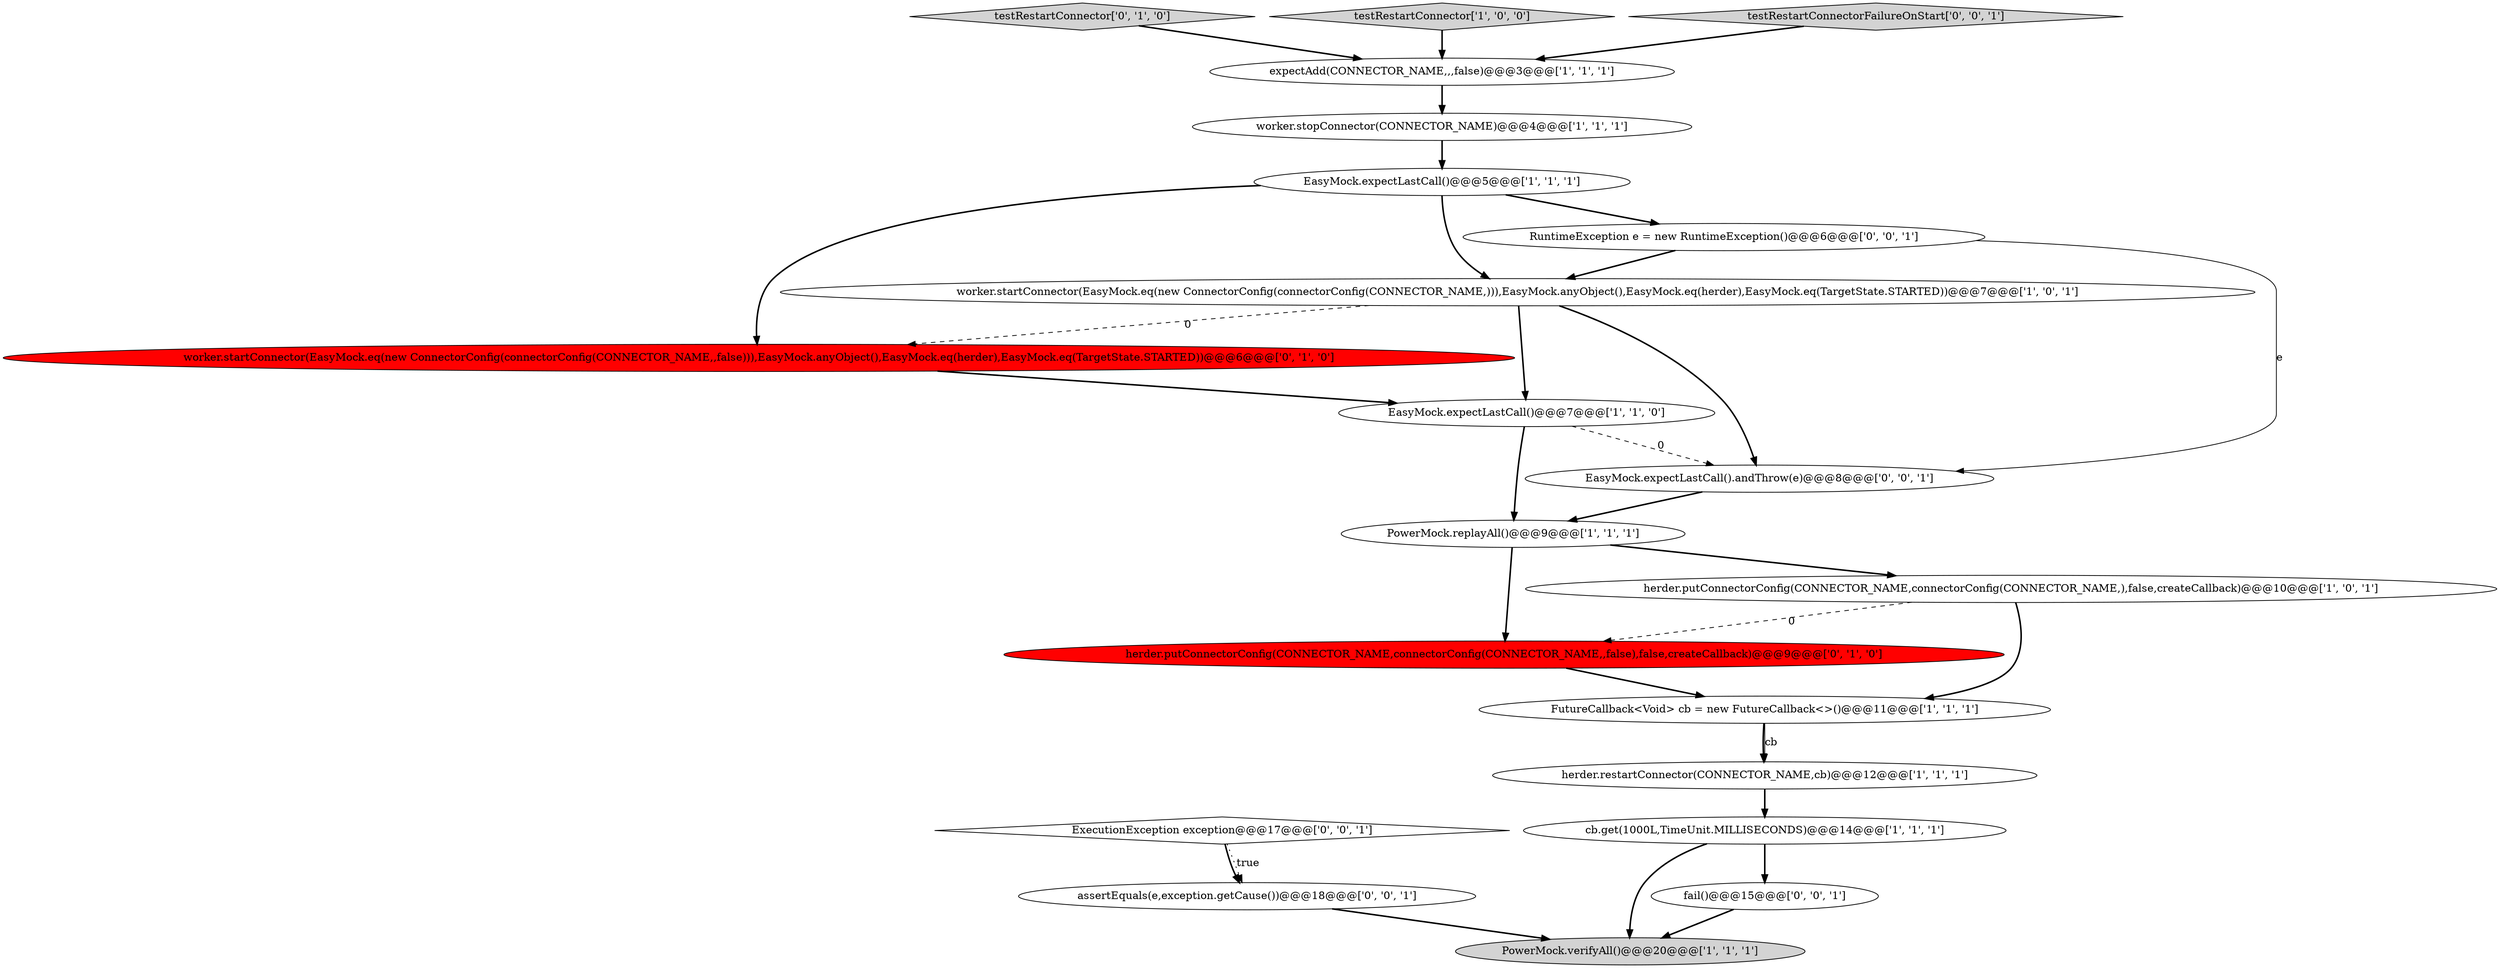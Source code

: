 digraph {
8 [style = filled, label = "worker.stopConnector(CONNECTOR_NAME)@@@4@@@['1', '1', '1']", fillcolor = white, shape = ellipse image = "AAA0AAABBB1BBB"];
16 [style = filled, label = "assertEquals(e,exception.getCause())@@@18@@@['0', '0', '1']", fillcolor = white, shape = ellipse image = "AAA0AAABBB3BBB"];
10 [style = filled, label = "FutureCallback<Void> cb = new FutureCallback<>()@@@11@@@['1', '1', '1']", fillcolor = white, shape = ellipse image = "AAA0AAABBB1BBB"];
12 [style = filled, label = "testRestartConnector['0', '1', '0']", fillcolor = lightgray, shape = diamond image = "AAA0AAABBB2BBB"];
2 [style = filled, label = "testRestartConnector['1', '0', '0']", fillcolor = lightgray, shape = diamond image = "AAA0AAABBB1BBB"];
7 [style = filled, label = "cb.get(1000L,TimeUnit.MILLISECONDS)@@@14@@@['1', '1', '1']", fillcolor = white, shape = ellipse image = "AAA0AAABBB1BBB"];
18 [style = filled, label = "EasyMock.expectLastCall().andThrow(e)@@@8@@@['0', '0', '1']", fillcolor = white, shape = ellipse image = "AAA0AAABBB3BBB"];
1 [style = filled, label = "EasyMock.expectLastCall()@@@7@@@['1', '1', '0']", fillcolor = white, shape = ellipse image = "AAA0AAABBB1BBB"];
19 [style = filled, label = "ExecutionException exception@@@17@@@['0', '0', '1']", fillcolor = white, shape = diamond image = "AAA0AAABBB3BBB"];
5 [style = filled, label = "expectAdd(CONNECTOR_NAME,,,false)@@@3@@@['1', '1', '1']", fillcolor = white, shape = ellipse image = "AAA0AAABBB1BBB"];
0 [style = filled, label = "EasyMock.expectLastCall()@@@5@@@['1', '1', '1']", fillcolor = white, shape = ellipse image = "AAA0AAABBB1BBB"];
17 [style = filled, label = "testRestartConnectorFailureOnStart['0', '0', '1']", fillcolor = lightgray, shape = diamond image = "AAA0AAABBB3BBB"];
11 [style = filled, label = "PowerMock.replayAll()@@@9@@@['1', '1', '1']", fillcolor = white, shape = ellipse image = "AAA0AAABBB1BBB"];
14 [style = filled, label = "worker.startConnector(EasyMock.eq(new ConnectorConfig(connectorConfig(CONNECTOR_NAME,,false))),EasyMock.anyObject(),EasyMock.eq(herder),EasyMock.eq(TargetState.STARTED))@@@6@@@['0', '1', '0']", fillcolor = red, shape = ellipse image = "AAA1AAABBB2BBB"];
15 [style = filled, label = "fail()@@@15@@@['0', '0', '1']", fillcolor = white, shape = ellipse image = "AAA0AAABBB3BBB"];
13 [style = filled, label = "herder.putConnectorConfig(CONNECTOR_NAME,connectorConfig(CONNECTOR_NAME,,false),false,createCallback)@@@9@@@['0', '1', '0']", fillcolor = red, shape = ellipse image = "AAA1AAABBB2BBB"];
20 [style = filled, label = "RuntimeException e = new RuntimeException()@@@6@@@['0', '0', '1']", fillcolor = white, shape = ellipse image = "AAA0AAABBB3BBB"];
6 [style = filled, label = "herder.putConnectorConfig(CONNECTOR_NAME,connectorConfig(CONNECTOR_NAME,),false,createCallback)@@@10@@@['1', '0', '1']", fillcolor = white, shape = ellipse image = "AAA0AAABBB1BBB"];
4 [style = filled, label = "herder.restartConnector(CONNECTOR_NAME,cb)@@@12@@@['1', '1', '1']", fillcolor = white, shape = ellipse image = "AAA0AAABBB1BBB"];
9 [style = filled, label = "PowerMock.verifyAll()@@@20@@@['1', '1', '1']", fillcolor = lightgray, shape = ellipse image = "AAA0AAABBB1BBB"];
3 [style = filled, label = "worker.startConnector(EasyMock.eq(new ConnectorConfig(connectorConfig(CONNECTOR_NAME,))),EasyMock.anyObject(),EasyMock.eq(herder),EasyMock.eq(TargetState.STARTED))@@@7@@@['1', '0', '1']", fillcolor = white, shape = ellipse image = "AAA0AAABBB1BBB"];
0->3 [style = bold, label=""];
13->10 [style = bold, label=""];
5->8 [style = bold, label=""];
17->5 [style = bold, label=""];
12->5 [style = bold, label=""];
3->1 [style = bold, label=""];
11->6 [style = bold, label=""];
18->11 [style = bold, label=""];
20->18 [style = solid, label="e"];
1->18 [style = dashed, label="0"];
20->3 [style = bold, label=""];
4->7 [style = bold, label=""];
14->1 [style = bold, label=""];
1->11 [style = bold, label=""];
19->16 [style = bold, label=""];
3->18 [style = bold, label=""];
8->0 [style = bold, label=""];
7->9 [style = bold, label=""];
0->14 [style = bold, label=""];
6->13 [style = dashed, label="0"];
15->9 [style = bold, label=""];
6->10 [style = bold, label=""];
11->13 [style = bold, label=""];
19->16 [style = dotted, label="true"];
10->4 [style = bold, label=""];
7->15 [style = bold, label=""];
0->20 [style = bold, label=""];
10->4 [style = solid, label="cb"];
3->14 [style = dashed, label="0"];
16->9 [style = bold, label=""];
2->5 [style = bold, label=""];
}
